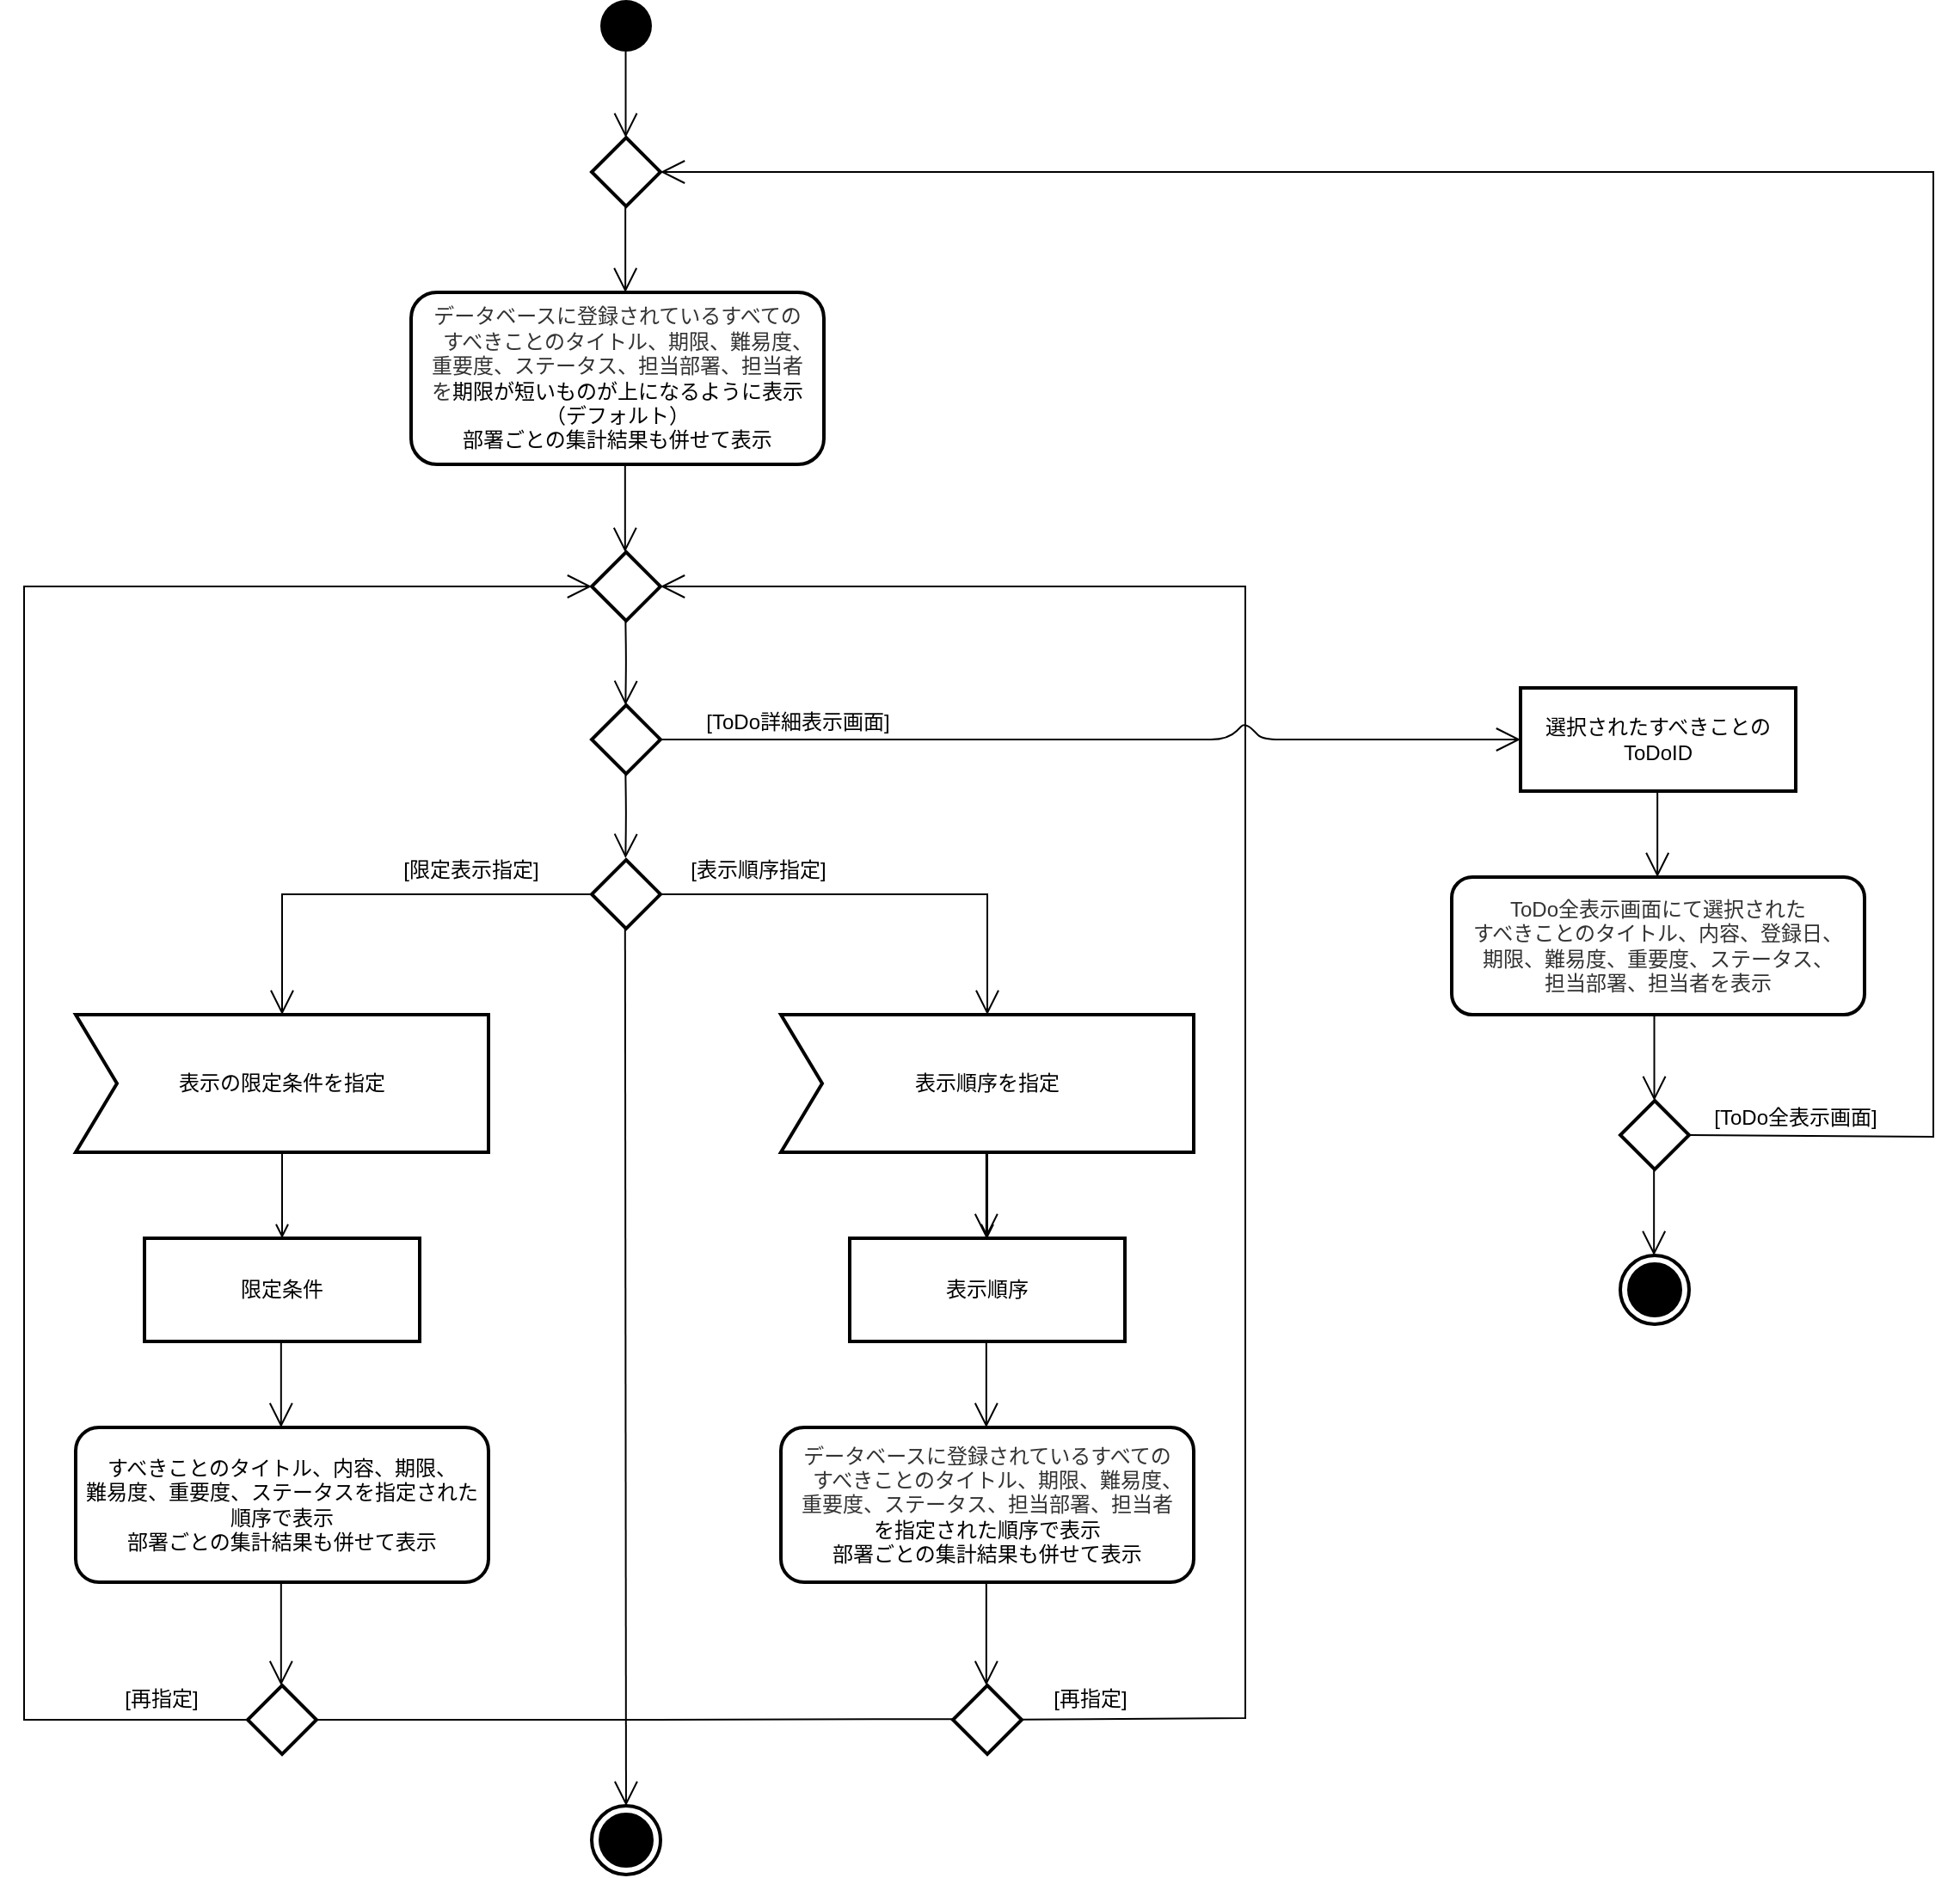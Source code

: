 <mxfile version="13.9.9" type="device"><diagram id="OP1BT2q4xCzRrLuRYf-W" name="ページ1"><mxGraphModel dx="595" dy="2031" grid="1" gridSize="10" guides="1" tooltips="1" connect="1" arrows="1" fold="1" page="1" pageScale="1" pageWidth="827" pageHeight="1169" math="0" shadow="0"><root><mxCell id="0"/><mxCell id="1" parent="0"/><mxCell id="TXOmYWcJgzrTKDZKd5Xc-1" value="&lt;span style=&quot;color: rgb(51 , 51 , 51) ; text-align: left&quot;&gt;データベースに登録されているすべての&lt;/span&gt;&lt;br style=&quot;color: rgb(51 , 51 , 51) ; text-align: left&quot;&gt;&lt;span style=&quot;color: rgb(51 , 51 , 51) ; text-align: left&quot;&gt;　すべきことのタイトル、期限、難易度、&lt;br&gt;重要&lt;/span&gt;&lt;span style=&quot;color: rgb(51 , 51 , 51) ; text-align: left&quot;&gt;度、ステータス、担当部署、担当者&lt;br&gt;を&lt;/span&gt;期限が短いものが上になるように表示（デフォルト）&lt;br&gt;部署ごとの集計結果も併せて表示" style="shape=rect;html=1;rounded=1;whiteSpace=wrap;align=center;strokeWidth=2;" parent="1" vertex="1"><mxGeometry x="1285" y="-170" width="240" height="100" as="geometry"/></mxCell><mxCell id="ypUL8sxvC5imJzq9NoF2-36" value="" style="edgeStyle=orthogonalEdgeStyle;rounded=0;orthogonalLoop=1;jettySize=auto;html=1;startArrow=open;startFill=0;endArrow=none;endFill=0;" parent="1" source="TXOmYWcJgzrTKDZKd5Xc-4" target="oPGbgtYO0DY8fIYeMpm_-12" edge="1"><mxGeometry relative="1" as="geometry"/></mxCell><mxCell id="TXOmYWcJgzrTKDZKd5Xc-4" value="表示順序" style="shape=rect;html=1;whiteSpace=wrap;align=center;strokeWidth=2;" parent="1" vertex="1"><mxGeometry x="1540" y="380" width="160" height="60" as="geometry"/></mxCell><mxCell id="TXOmYWcJgzrTKDZKd5Xc-6" value="" style="shape=rhombus;html=1;verticalLabelPosition=bottom;verticalAlignment=top;strokeWidth=2;" parent="1" vertex="1"><mxGeometry x="1390" y="160" width="40" height="40" as="geometry"/></mxCell><mxCell id="TXOmYWcJgzrTKDZKd5Xc-8" value="&lt;span style=&quot;color: rgb(51 , 51 , 51) ; text-align: left&quot;&gt;データベースに登録されているすべての&lt;/span&gt;&lt;br style=&quot;color: rgb(51 , 51 , 51) ; text-align: left&quot;&gt;&lt;span style=&quot;color: rgb(51 , 51 , 51) ; text-align: left&quot;&gt;　すべきことのタイトル、期限、難易度、&lt;br&gt;重要&lt;/span&gt;&lt;span style=&quot;color: rgb(51 , 51 , 51) ; text-align: left&quot;&gt;度、ステータス、担当部署、担当者&lt;br&gt;&lt;/span&gt;を指定された順序で表示&lt;br&gt;部署ごとの集計結果も併せて表示" style="shape=rect;html=1;rounded=1;whiteSpace=wrap;align=center;strokeWidth=2;" parent="1" vertex="1"><mxGeometry x="1500" y="490" width="240" height="90" as="geometry"/></mxCell><mxCell id="TXOmYWcJgzrTKDZKd5Xc-14" value="" style="endArrow=open;endFill=1;endSize=12;html=1;exitX=0.5;exitY=1;exitDx=0;exitDy=0;" parent="1" target="TXOmYWcJgzrTKDZKd5Xc-29" edge="1"><mxGeometry width="160" relative="1" as="geometry"><mxPoint x="1409.41" y="200" as="sourcePoint"/><mxPoint x="1410" y="690" as="targetPoint"/></mxGeometry></mxCell><mxCell id="TXOmYWcJgzrTKDZKd5Xc-29" value="" style="html=1;shape=mxgraph.sysml.actFinal;strokeWidth=2;verticalLabelPosition=bottom;verticalAlignment=top;" parent="1" vertex="1"><mxGeometry x="1390" y="710" width="40" height="40" as="geometry"/></mxCell><mxCell id="TXOmYWcJgzrTKDZKd5Xc-30" value="" style="ellipse;fillColor=#000000;strokeColor=none;" parent="1" vertex="1"><mxGeometry x="1395" y="-340" width="30" height="30" as="geometry"/></mxCell><mxCell id="TXOmYWcJgzrTKDZKd5Xc-31" value="" style="endArrow=open;endFill=1;endSize=12;html=1;entryX=0.5;entryY=0;entryDx=0;entryDy=0;entryPerimeter=0;exitX=0.5;exitY=1;exitDx=0;exitDy=0;" parent="1" edge="1"><mxGeometry width="160" relative="1" as="geometry"><mxPoint x="1409.76" y="-310" as="sourcePoint"/><mxPoint x="1409.76" y="-260" as="targetPoint"/></mxGeometry></mxCell><mxCell id="oPGbgtYO0DY8fIYeMpm_-12" value="表示順序を指定" style="html=1;shape=mxgraph.sysml.accEvent;strokeWidth=2;whiteSpace=wrap;align=center;" parent="1" vertex="1"><mxGeometry x="1500" y="250" width="240" height="80" as="geometry"/></mxCell><mxCell id="oPGbgtYO0DY8fIYeMpm_-14" value="" style="endArrow=open;endFill=1;endSize=12;html=1;entryX=0.5;entryY=0;entryDx=0;entryDy=0;exitX=1;exitY=0.5;exitDx=0;exitDy=0;entryPerimeter=0;rounded=0;" parent="1" source="TXOmYWcJgzrTKDZKd5Xc-6" target="oPGbgtYO0DY8fIYeMpm_-12" edge="1"><mxGeometry width="160" relative="1" as="geometry"><mxPoint x="1419.41" y="210" as="sourcePoint"/><mxPoint x="1600" y="180" as="targetPoint"/><Array as="points"><mxPoint x="1620" y="180"/></Array></mxGeometry></mxCell><mxCell id="oPGbgtYO0DY8fIYeMpm_-16" value="" style="endArrow=open;endFill=1;endSize=12;html=1;entryX=0.5;entryY=0;entryDx=0;entryDy=0;entryPerimeter=0;exitX=0.5;exitY=1;exitDx=0;exitDy=0;" parent="1" edge="1"><mxGeometry width="160" relative="1" as="geometry"><mxPoint x="1619.41" y="330" as="sourcePoint"/><mxPoint x="1619.41" y="380" as="targetPoint"/></mxGeometry></mxCell><mxCell id="oPGbgtYO0DY8fIYeMpm_-20" value="" style="endArrow=open;endFill=1;endSize=12;html=1;entryX=0.5;entryY=0;entryDx=0;entryDy=0;entryPerimeter=0;exitX=0.5;exitY=1;exitDx=0;exitDy=0;" parent="1" edge="1"><mxGeometry width="160" relative="1" as="geometry"><mxPoint x="1619.41" y="440" as="sourcePoint"/><mxPoint x="1619.41" y="490" as="targetPoint"/></mxGeometry></mxCell><mxCell id="oPGbgtYO0DY8fIYeMpm_-22" value="" style="endArrow=open;endFill=1;endSize=12;html=1;entryX=0.5;entryY=0;entryDx=0;entryDy=0;" parent="1" edge="1"><mxGeometry width="160" relative="1" as="geometry"><mxPoint x="1619.41" y="580" as="sourcePoint"/><mxPoint x="1619.41" y="640" as="targetPoint"/></mxGeometry></mxCell><mxCell id="oPGbgtYO0DY8fIYeMpm_-27" value="[表示順序指定]" style="text;html=1;strokeColor=none;fillColor=none;align=center;verticalAlign=middle;whiteSpace=wrap;rounded=0;" parent="1" vertex="1"><mxGeometry x="1437" y="156" width="100" height="20" as="geometry"/></mxCell><mxCell id="ypUL8sxvC5imJzq9NoF2-3" value="" style="shape=rhombus;html=1;verticalLabelPosition=bottom;verticalAlignment=top;strokeWidth=2;" parent="1" vertex="1"><mxGeometry x="1390" y="70" width="40" height="40" as="geometry"/></mxCell><mxCell id="ypUL8sxvC5imJzq9NoF2-4" value="" style="endArrow=open;endFill=1;endSize=12;html=1;entryX=0.5;entryY=0;entryDx=0;entryDy=0;entryPerimeter=0;exitX=0.5;exitY=1;exitDx=0;exitDy=0;" parent="1" edge="1"><mxGeometry width="160" relative="1" as="geometry"><mxPoint x="1409.41" y="-69" as="sourcePoint"/><mxPoint x="1409.41" y="-19" as="targetPoint"/></mxGeometry></mxCell><mxCell id="ypUL8sxvC5imJzq9NoF2-31" value="" style="endArrow=open;endFill=1;endSize=12;html=1;exitX=0;exitY=0.5;exitDx=0;exitDy=0;entryX=0.5;entryY=0;entryDx=0;entryDy=0;entryPerimeter=0;rounded=0;" parent="1" source="TXOmYWcJgzrTKDZKd5Xc-6" target="ypUL8sxvC5imJzq9NoF2-34" edge="1"><mxGeometry width="160" relative="1" as="geometry"><mxPoint x="1377" y="180.87" as="sourcePoint"/><mxPoint x="1230" y="180" as="targetPoint"/><Array as="points"><mxPoint x="1210" y="180"/></Array></mxGeometry></mxCell><mxCell id="ypUL8sxvC5imJzq9NoF2-32" value="[限定表示指定]" style="text;html=1;strokeColor=none;fillColor=none;align=center;verticalAlign=middle;whiteSpace=wrap;rounded=0;" parent="1" vertex="1"><mxGeometry x="1270" y="156" width="100" height="20" as="geometry"/></mxCell><mxCell id="ypUL8sxvC5imJzq9NoF2-34" value="表示の限定条件を指定" style="html=1;shape=mxgraph.sysml.accEvent;strokeWidth=2;whiteSpace=wrap;align=center;" parent="1" vertex="1"><mxGeometry x="1090" y="250" width="240" height="80" as="geometry"/></mxCell><mxCell id="ypUL8sxvC5imJzq9NoF2-37" value="" style="edgeStyle=orthogonalEdgeStyle;rounded=0;orthogonalLoop=1;jettySize=auto;html=1;startArrow=open;startFill=0;endArrow=none;endFill=0;" parent="1" source="ypUL8sxvC5imJzq9NoF2-38" edge="1"><mxGeometry relative="1" as="geometry"><mxPoint x="1210" y="330" as="targetPoint"/></mxGeometry></mxCell><mxCell id="ypUL8sxvC5imJzq9NoF2-38" value="限定条件" style="shape=rect;html=1;whiteSpace=wrap;align=center;strokeWidth=2;" parent="1" vertex="1"><mxGeometry x="1130" y="380" width="160" height="60" as="geometry"/></mxCell><mxCell id="ypUL8sxvC5imJzq9NoF2-39" value="" style="endArrow=open;endFill=1;endSize=12;html=1;entryX=0.5;entryY=0;entryDx=0;entryDy=0;entryPerimeter=0;exitX=0.5;exitY=1;exitDx=0;exitDy=0;" parent="1" edge="1"><mxGeometry width="160" relative="1" as="geometry"><mxPoint x="1209.41" y="440" as="sourcePoint"/><mxPoint x="1209.41" y="490" as="targetPoint"/></mxGeometry></mxCell><mxCell id="ypUL8sxvC5imJzq9NoF2-40" value="すべきことのタイトル、内容、期限、&lt;br&gt;難易度、重要度、ステータスを指定された順序で表示&lt;br&gt;部署ごとの集計結果も併せて表示" style="shape=rect;html=1;rounded=1;whiteSpace=wrap;align=center;strokeWidth=2;" parent="1" vertex="1"><mxGeometry x="1090" y="490" width="240" height="90" as="geometry"/></mxCell><mxCell id="TXOmYWcJgzrTKDZKd5Xc-28" value="[再指定]" style="text;html=1;strokeColor=none;fillColor=none;align=center;verticalAlign=middle;whiteSpace=wrap;rounded=0;" parent="1" vertex="1"><mxGeometry x="1640" y="638" width="80" height="20" as="geometry"/></mxCell><mxCell id="oPGbgtYO0DY8fIYeMpm_-21" value="" style="shape=rhombus;html=1;verticalLabelPosition=bottom;verticalAlignment=top;strokeWidth=2;" parent="1" vertex="1"><mxGeometry x="1600" y="640" width="40" height="40" as="geometry"/></mxCell><mxCell id="oPGbgtYO0DY8fIYeMpm_-23" value="" style="endArrow=open;endFill=1;endSize=12;html=1;entryX=1;entryY=0.5;entryDx=0;entryDy=0;rounded=0;" parent="1" target="ypUL8sxvC5imJzq9NoF2-65" edge="1" source="oPGbgtYO0DY8fIYeMpm_-21"><mxGeometry x="1410" y="70" width="160" as="geometry"><mxPoint x="1640" y="649.41" as="sourcePoint"/><mxPoint x="1860" y="649.41" as="targetPoint"/><Array as="points"><mxPoint x="1770" y="659"/><mxPoint x="1770" y="1"/></Array></mxGeometry></mxCell><mxCell id="oPGbgtYO0DY8fIYeMpm_-25" value="" style="endArrow=none;endFill=0;endSize=12;html=1;entryX=0;entryY=0.5;entryDx=0;entryDy=0;" parent="1" edge="1"><mxGeometry x="1410" y="80" width="160" as="geometry"><mxPoint x="1410" y="660" as="sourcePoint"/><mxPoint x="1600" y="659.58" as="targetPoint"/></mxGeometry></mxCell><mxCell id="ypUL8sxvC5imJzq9NoF2-54" value="" style="endArrow=open;endFill=1;endSize=12;html=1;rounded=0;entryX=0;entryY=0.5;entryDx=0;entryDy=0;exitX=0;exitY=0.5;exitDx=0;exitDy=0;" parent="1" target="ypUL8sxvC5imJzq9NoF2-65" edge="1" source="ypUL8sxvC5imJzq9NoF2-56"><mxGeometry x="590" y="71" width="160" as="geometry"><mxPoint x="1190" y="650" as="sourcePoint"/><mxPoint x="1260" y="71" as="targetPoint"/><Array as="points"><mxPoint x="1060" y="660"/><mxPoint x="1060" y="1"/></Array></mxGeometry></mxCell><mxCell id="ypUL8sxvC5imJzq9NoF2-55" value="" style="endArrow=open;endFill=1;endSize=12;html=1;entryX=0.5;entryY=0;entryDx=0;entryDy=0;" parent="1" edge="1"><mxGeometry width="160" relative="1" as="geometry"><mxPoint x="1209.41" y="580" as="sourcePoint"/><mxPoint x="1209.41" y="640" as="targetPoint"/></mxGeometry></mxCell><mxCell id="ypUL8sxvC5imJzq9NoF2-57" value="" style="endArrow=none;endFill=0;endSize=12;html=1;exitX=1;exitY=0.5;exitDx=0;exitDy=0;" parent="1" source="ypUL8sxvC5imJzq9NoF2-56" edge="1"><mxGeometry x="1221" y="80.3" width="160" as="geometry"><mxPoint x="1221" y="659.83" as="sourcePoint"/><mxPoint x="1411" y="660" as="targetPoint"/></mxGeometry></mxCell><mxCell id="ypUL8sxvC5imJzq9NoF2-56" value="" style="shape=rhombus;html=1;verticalLabelPosition=bottom;verticalAlignment=top;strokeWidth=2;" parent="1" vertex="1"><mxGeometry x="1190" y="640" width="40" height="40" as="geometry"/></mxCell><mxCell id="ypUL8sxvC5imJzq9NoF2-58" value="[再指定]" style="text;html=1;strokeColor=none;fillColor=none;align=center;verticalAlign=middle;whiteSpace=wrap;rounded=0;" parent="1" vertex="1"><mxGeometry x="1100" y="638" width="80" height="20" as="geometry"/></mxCell><mxCell id="ypUL8sxvC5imJzq9NoF2-59" value="" style="shape=rhombus;html=1;verticalLabelPosition=bottom;verticalAlignment=top;strokeWidth=2;" parent="1" vertex="1"><mxGeometry x="1390" y="-260" width="40" height="40" as="geometry"/></mxCell><mxCell id="ypUL8sxvC5imJzq9NoF2-62" value="" style="endArrow=open;endFill=1;endSize=12;html=1;entryX=0.5;entryY=0;entryDx=0;entryDy=0;entryPerimeter=0;exitX=0.5;exitY=1;exitDx=0;exitDy=0;" parent="1" edge="1"><mxGeometry width="160" relative="1" as="geometry"><mxPoint x="1409.66" y="109" as="sourcePoint"/><mxPoint x="1409.66" y="159" as="targetPoint"/><Array as="points"><mxPoint x="1410" y="133"/></Array></mxGeometry></mxCell><mxCell id="ypUL8sxvC5imJzq9NoF2-65" value="" style="shape=rhombus;html=1;verticalLabelPosition=bottom;verticalAlignment=top;strokeWidth=2;" parent="1" vertex="1"><mxGeometry x="1390" y="-19" width="40" height="40" as="geometry"/></mxCell><mxCell id="ypUL8sxvC5imJzq9NoF2-66" value="" style="endArrow=open;endFill=1;endSize=12;html=1;entryX=0.5;entryY=0;entryDx=0;entryDy=0;entryPerimeter=0;exitX=0.5;exitY=1;exitDx=0;exitDy=0;" parent="1" edge="1"><mxGeometry width="160" relative="1" as="geometry"><mxPoint x="1409.66" y="20" as="sourcePoint"/><mxPoint x="1409.66" y="70" as="targetPoint"/><Array as="points"><mxPoint x="1410" y="44"/></Array></mxGeometry></mxCell><mxCell id="ypUL8sxvC5imJzq9NoF2-67" value="" style="endArrow=open;endFill=1;endSize=12;html=1;entryX=0.5;entryY=0;entryDx=0;entryDy=0;entryPerimeter=0;exitX=0.5;exitY=1;exitDx=0;exitDy=0;" parent="1" edge="1"><mxGeometry width="160" relative="1" as="geometry"><mxPoint x="1409.58" y="-220" as="sourcePoint"/><mxPoint x="1409.58" y="-170" as="targetPoint"/></mxGeometry></mxCell><mxCell id="ypUL8sxvC5imJzq9NoF2-69" value="選択されたすべきことのToDoID" style="shape=rect;html=1;whiteSpace=wrap;align=center;strokeWidth=2;" parent="1" vertex="1"><mxGeometry x="1930" y="60" width="160" height="60" as="geometry"/></mxCell><mxCell id="ypUL8sxvC5imJzq9NoF2-70" value="&lt;span style=&quot;color: rgb(51 , 51 , 51) ; text-align: left&quot;&gt;ToDo全表示画面にて選択された&lt;br&gt;すべ&lt;/span&gt;&lt;span style=&quot;color: rgb(51 , 51 , 51) ; text-align: left&quot;&gt;きことのタイトル、内容、登録日、&lt;br&gt;期限、難&lt;/span&gt;&lt;span style=&quot;color: rgb(51 , 51 , 51) ; text-align: left&quot;&gt;易度、重要度、ステータス、&lt;br&gt;担当部署、担当&lt;/span&gt;&lt;span style=&quot;color: rgb(51 , 51 , 51) ; text-align: left&quot;&gt;者を表示&lt;/span&gt;" style="shape=rect;html=1;rounded=1;whiteSpace=wrap;align=center;strokeWidth=2;" parent="1" vertex="1"><mxGeometry x="1890" y="170" width="240" height="80" as="geometry"/></mxCell><mxCell id="ypUL8sxvC5imJzq9NoF2-74" value="" style="endArrow=open;endFill=1;endSize=12;html=1;entryX=0;entryY=0.5;entryDx=0;entryDy=0;exitX=1;exitY=0.5;exitDx=0;exitDy=0;rounded=1;" parent="1" source="ypUL8sxvC5imJzq9NoF2-3" target="ypUL8sxvC5imJzq9NoF2-69" edge="1"><mxGeometry width="160" relative="1" as="geometry"><mxPoint x="1419.41" y="-59" as="sourcePoint"/><mxPoint x="1419.41" y="-9" as="targetPoint"/><Array as="points"><mxPoint x="1760" y="90"/><mxPoint x="1770" y="80"/><mxPoint x="1780" y="90"/></Array></mxGeometry></mxCell><mxCell id="ypUL8sxvC5imJzq9NoF2-79" value="" style="endArrow=open;endFill=1;endSize=12;html=1;entryX=0.5;entryY=0;entryDx=0;entryDy=0;entryPerimeter=0;exitX=0.5;exitY=1;exitDx=0;exitDy=0;" parent="1" edge="1"><mxGeometry width="160" relative="1" as="geometry"><mxPoint x="2009.58" y="120" as="sourcePoint"/><mxPoint x="2009.58" y="170" as="targetPoint"/></mxGeometry></mxCell><mxCell id="ypUL8sxvC5imJzq9NoF2-85" value="" style="html=1;shape=mxgraph.sysml.actFinal;strokeWidth=2;verticalLabelPosition=bottom;verticalAlignment=top;" parent="1" vertex="1"><mxGeometry x="1988" y="390" width="40" height="40" as="geometry"/></mxCell><mxCell id="ypUL8sxvC5imJzq9NoF2-86" value="" style="endArrow=open;endFill=1;endSize=12;html=1;entryX=0.5;entryY=0;entryDx=0;entryDy=0;entryPerimeter=0;exitX=0.5;exitY=1;exitDx=0;exitDy=0;" parent="1" edge="1"><mxGeometry width="160" relative="1" as="geometry"><mxPoint x="2007.76" y="250" as="sourcePoint"/><mxPoint x="2007.76" y="300" as="targetPoint"/></mxGeometry></mxCell><mxCell id="ypUL8sxvC5imJzq9NoF2-87" value="" style="shape=rhombus;html=1;verticalLabelPosition=bottom;verticalAlignment=top;strokeWidth=2;" parent="1" vertex="1"><mxGeometry x="1988" y="300" width="40" height="40" as="geometry"/></mxCell><mxCell id="ypUL8sxvC5imJzq9NoF2-88" value="" style="endArrow=open;endFill=1;endSize=12;html=1;entryX=0.5;entryY=0;entryDx=0;entryDy=0;entryPerimeter=0;exitX=0.5;exitY=1;exitDx=0;exitDy=0;" parent="1" edge="1"><mxGeometry width="160" relative="1" as="geometry"><mxPoint x="2007.58" y="340" as="sourcePoint"/><mxPoint x="2007.58" y="390" as="targetPoint"/></mxGeometry></mxCell><mxCell id="ypUL8sxvC5imJzq9NoF2-92" value="" style="endArrow=open;endFill=1;endSize=12;html=1;exitX=1;exitY=0.5;exitDx=0;exitDy=0;entryX=1;entryY=0.5;entryDx=0;entryDy=0;rounded=0;" parent="1" source="ypUL8sxvC5imJzq9NoF2-87" target="ypUL8sxvC5imJzq9NoF2-59" edge="1"><mxGeometry width="160" relative="1" as="geometry"><mxPoint x="2130" y="340.0" as="sourcePoint"/><mxPoint x="1930" y="-100" as="targetPoint"/><Array as="points"><mxPoint x="2170" y="321"/><mxPoint x="2170" y="-240"/></Array></mxGeometry></mxCell><mxCell id="ypUL8sxvC5imJzq9NoF2-93" value="[ToDo全表示画面]" style="text;html=1;strokeColor=none;fillColor=none;align=center;verticalAlign=middle;whiteSpace=wrap;rounded=0;" parent="1" vertex="1"><mxGeometry x="2040" y="300" width="100" height="20" as="geometry"/></mxCell><mxCell id="ypUL8sxvC5imJzq9NoF2-94" value="[ToDo詳細表示画面]" style="text;html=1;strokeColor=none;fillColor=none;align=center;verticalAlign=middle;whiteSpace=wrap;rounded=0;" parent="1" vertex="1"><mxGeometry x="1450" y="70" width="120" height="20" as="geometry"/></mxCell></root></mxGraphModel></diagram></mxfile>
